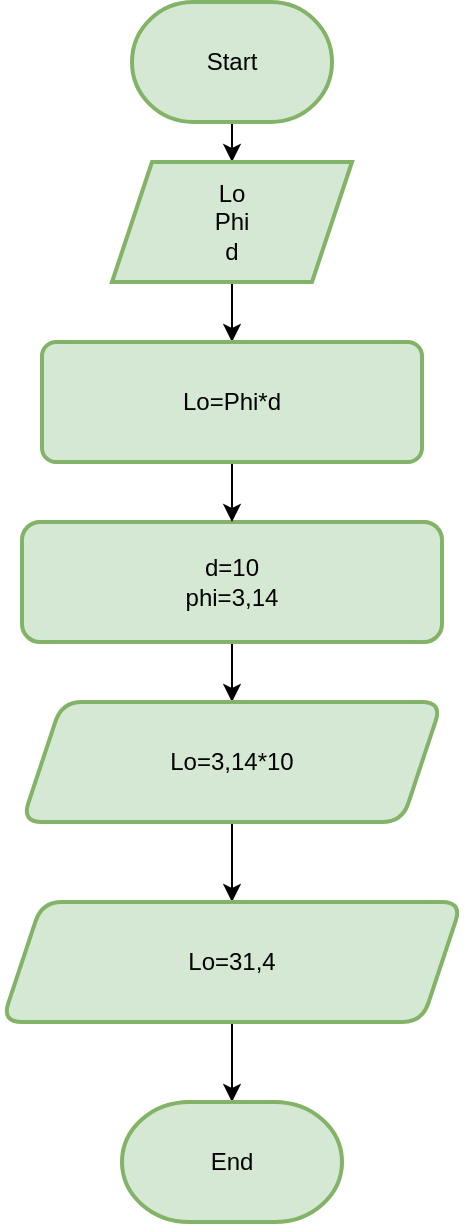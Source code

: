 <mxfile version="22.0.4" type="github">
  <diagram name="Page-1" id="73DunNxPrNx20I2IIpEC">
    <mxGraphModel dx="880" dy="425" grid="1" gridSize="10" guides="1" tooltips="1" connect="1" arrows="1" fold="1" page="1" pageScale="1" pageWidth="850" pageHeight="1100" math="0" shadow="0">
      <root>
        <mxCell id="0" />
        <mxCell id="1" parent="0" />
        <mxCell id="v5B68-RM16Pjo_IpTWh0-3" value="" style="edgeStyle=orthogonalEdgeStyle;rounded=0;orthogonalLoop=1;jettySize=auto;html=1;" edge="1" parent="1" source="v5B68-RM16Pjo_IpTWh0-1" target="v5B68-RM16Pjo_IpTWh0-2">
          <mxGeometry relative="1" as="geometry" />
        </mxCell>
        <mxCell id="v5B68-RM16Pjo_IpTWh0-1" value="Start" style="strokeWidth=2;html=1;shape=mxgraph.flowchart.terminator;whiteSpace=wrap;fillColor=#d5e8d4;strokeColor=#82b366;" vertex="1" parent="1">
          <mxGeometry x="320" y="20" width="100" height="60" as="geometry" />
        </mxCell>
        <mxCell id="v5B68-RM16Pjo_IpTWh0-17" value="" style="edgeStyle=orthogonalEdgeStyle;rounded=0;orthogonalLoop=1;jettySize=auto;html=1;" edge="1" parent="1" source="v5B68-RM16Pjo_IpTWh0-2" target="v5B68-RM16Pjo_IpTWh0-16">
          <mxGeometry relative="1" as="geometry" />
        </mxCell>
        <mxCell id="v5B68-RM16Pjo_IpTWh0-2" value="&lt;div&gt;Lo&lt;/div&gt;&lt;div&gt;Phi&lt;/div&gt;&lt;div&gt;d&lt;br&gt;&lt;/div&gt;" style="shape=parallelogram;perimeter=parallelogramPerimeter;whiteSpace=wrap;html=1;fixedSize=1;strokeWidth=2;fillColor=#d5e8d4;strokeColor=#82b366;" vertex="1" parent="1">
          <mxGeometry x="310" y="100" width="120" height="60" as="geometry" />
        </mxCell>
        <mxCell id="v5B68-RM16Pjo_IpTWh0-11" value="" style="edgeStyle=orthogonalEdgeStyle;rounded=0;orthogonalLoop=1;jettySize=auto;html=1;" edge="1" parent="1" source="v5B68-RM16Pjo_IpTWh0-4" target="v5B68-RM16Pjo_IpTWh0-10">
          <mxGeometry relative="1" as="geometry" />
        </mxCell>
        <mxCell id="v5B68-RM16Pjo_IpTWh0-4" value="&lt;div&gt;d=10&lt;/div&gt;&lt;div&gt;phi=3,14&lt;br&gt;&lt;/div&gt;" style="rounded=1;whiteSpace=wrap;html=1;strokeWidth=2;fillColor=#d5e8d4;strokeColor=#82b366;" vertex="1" parent="1">
          <mxGeometry x="265" y="280" width="210" height="60" as="geometry" />
        </mxCell>
        <mxCell id="v5B68-RM16Pjo_IpTWh0-13" value="" style="edgeStyle=orthogonalEdgeStyle;rounded=0;orthogonalLoop=1;jettySize=auto;html=1;" edge="1" parent="1" source="v5B68-RM16Pjo_IpTWh0-10" target="v5B68-RM16Pjo_IpTWh0-12">
          <mxGeometry relative="1" as="geometry" />
        </mxCell>
        <mxCell id="v5B68-RM16Pjo_IpTWh0-10" value="Lo=3,14*10" style="shape=parallelogram;perimeter=parallelogramPerimeter;whiteSpace=wrap;html=1;fixedSize=1;rounded=1;strokeWidth=2;fillColor=#d5e8d4;strokeColor=#82b366;" vertex="1" parent="1">
          <mxGeometry x="265" y="370" width="210" height="60" as="geometry" />
        </mxCell>
        <mxCell id="v5B68-RM16Pjo_IpTWh0-15" value="" style="edgeStyle=orthogonalEdgeStyle;rounded=0;orthogonalLoop=1;jettySize=auto;html=1;" edge="1" parent="1" source="v5B68-RM16Pjo_IpTWh0-12" target="v5B68-RM16Pjo_IpTWh0-14">
          <mxGeometry relative="1" as="geometry" />
        </mxCell>
        <mxCell id="v5B68-RM16Pjo_IpTWh0-12" value="Lo=31,4" style="shape=parallelogram;perimeter=parallelogramPerimeter;whiteSpace=wrap;html=1;fixedSize=1;rounded=1;strokeWidth=2;fillColor=#d5e8d4;strokeColor=#82b366;" vertex="1" parent="1">
          <mxGeometry x="255" y="470" width="230" height="60" as="geometry" />
        </mxCell>
        <mxCell id="v5B68-RM16Pjo_IpTWh0-14" value="End" style="strokeWidth=2;html=1;shape=mxgraph.flowchart.terminator;whiteSpace=wrap;fillColor=#d5e8d4;strokeColor=#82b366;" vertex="1" parent="1">
          <mxGeometry x="315" y="570" width="110" height="60" as="geometry" />
        </mxCell>
        <mxCell id="v5B68-RM16Pjo_IpTWh0-18" value="" style="edgeStyle=orthogonalEdgeStyle;rounded=0;orthogonalLoop=1;jettySize=auto;html=1;" edge="1" parent="1" source="v5B68-RM16Pjo_IpTWh0-16" target="v5B68-RM16Pjo_IpTWh0-4">
          <mxGeometry relative="1" as="geometry" />
        </mxCell>
        <mxCell id="v5B68-RM16Pjo_IpTWh0-16" value="Lo=Phi*d" style="rounded=1;whiteSpace=wrap;html=1;absoluteArcSize=1;arcSize=14;strokeWidth=2;fillColor=#d5e8d4;strokeColor=#82b366;" vertex="1" parent="1">
          <mxGeometry x="275" y="190" width="190" height="60" as="geometry" />
        </mxCell>
      </root>
    </mxGraphModel>
  </diagram>
</mxfile>
